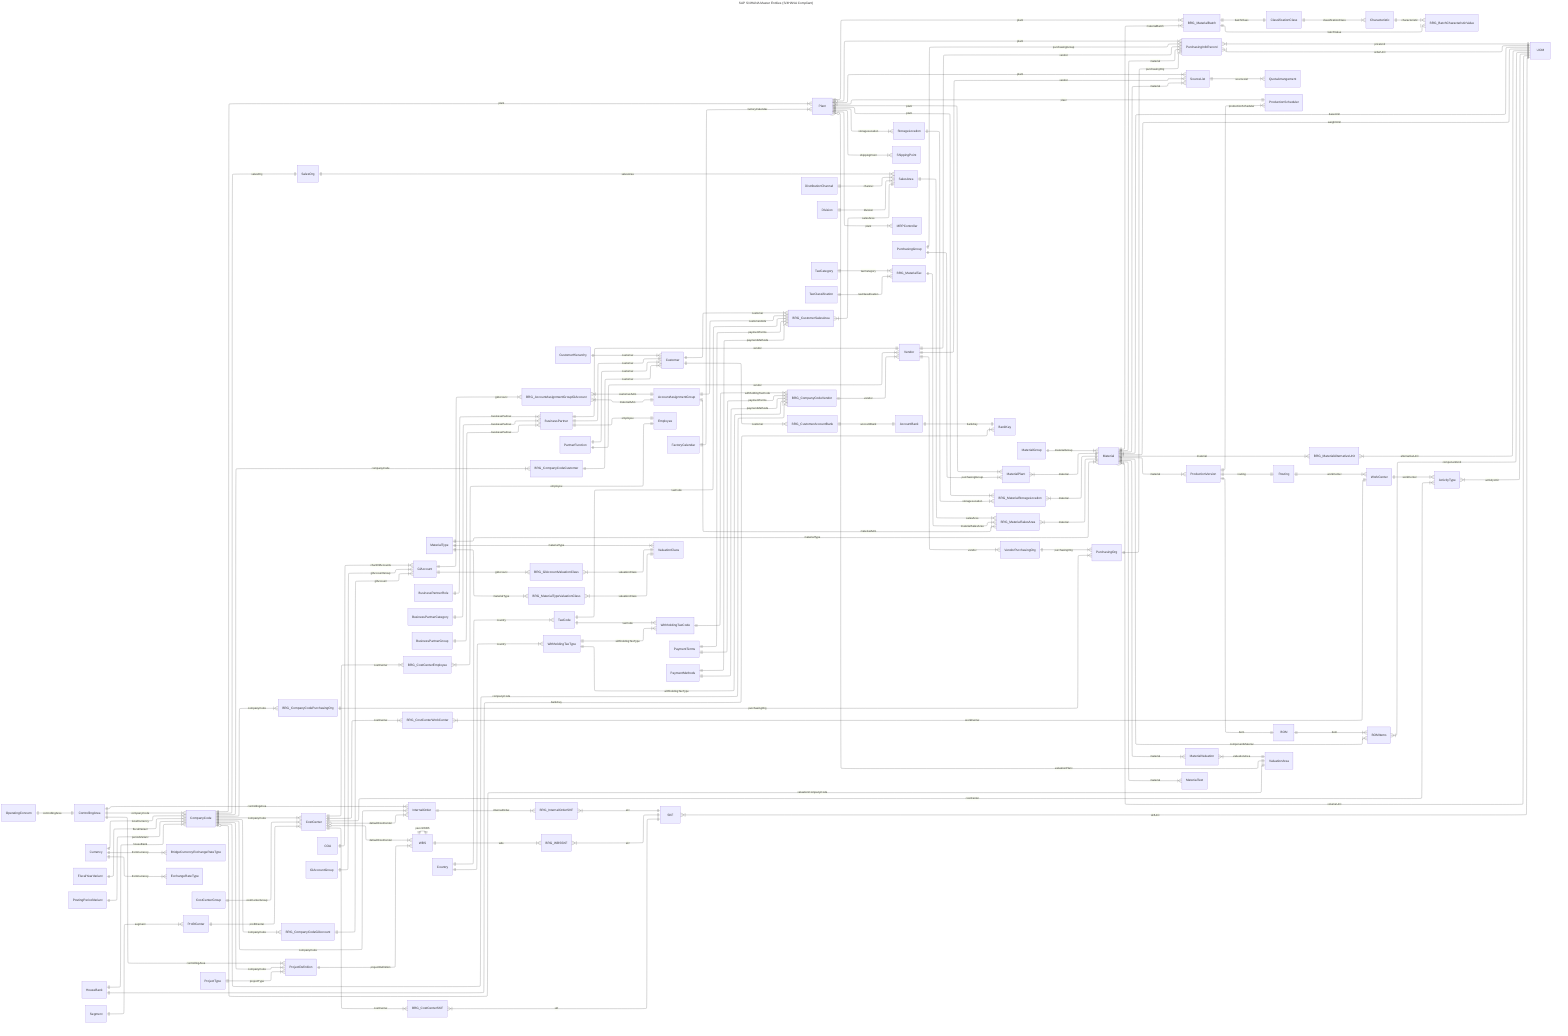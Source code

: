 ---
title: SAP S/4HANA Master Entities (S/4HANA Compliant)
config:
  layout: elk
---
erDiagram
    direction lr

    %% ===== ORGANIZATIONAL STRUCTURE =====
    OperatingConcern ||--|| ControllingArea : "controllingArea"
    ControllingArea ||--|{ CompanyCode : "companyCode"
    CompanyCode ||--|{ Plant : "plant"
    Plant ||--|{ StorageLocation : "storageLocation"
    Plant ||--|{ ShippingPoint : "shippingPoint"

    %% ===== FI CONFIGURATION =====
    Currency ||--|{ CompanyCode : "localCurrency"
    Currency ||--|{ BridgeCurrencyExchangeRateType : "fromCurrency"
    Currency ||--|{ ExchangeRateType : "fromCurrency"
    FiscalYearVariant ||--|{ CompanyCode : "fiscalVariant"
    PostingPeriodVariant ||--|{ CompanyCode : "periodVariant"
    HouseBank ||--|{ CompanyCode : "houseBank"
    HouseBank ||--|{ BankKey : "bankKey"

    %% ===== SALES ORGANIZATION =====
    CompanyCode ||--|| SalesOrg: "salesOrg" 
    SalesOrg ||--|{ SalesArea: "salesArea"
    DistributionChannel ||--|{ SalesArea: "channel"
    Division ||--|{ SalesArea: "division"

    %% ===== MATERIAL MASTER =====
    MaterialType ||--|{ Material : "materialType"
    MaterialGroup ||--|{ Material: "materialGroup"
    Material }|--|| UOM: "baseUnit"
    Material }|--|| UOM: "weightUnit"
    Material }|--|| UOM: "volumeUnit"
    Material ||--|{ BRG_MaterialAlternativeUnit : "material"
    BRG_MaterialAlternativeUnit }|--|| UOM: "alternativeUnit"

    %% ===== MATERIAL PLANT =====
    Plant ||--|{ MaterialPlant: "plant"
    MaterialPlant }|--|| Material: "material"
    Plant ||--|{ MRPController : "plant"  
    PurchasingGroup ||--|{ MaterialPlant: "purchasingGroup"

    %% ===== MATERIAL STORAGE =====
    StorageLocation ||--|{ BRG_MaterialStorageLocation: "storageLocation"
    Plant ||--|{ BRG_MaterialStorageLocation: "plant"
    BRG_MaterialStorageLocation }|--|| Material: "material"

    %% ===== MATERIAL SALES =====
    SalesArea ||--|{ BRG_MaterialSalesArea: "salesArea"
    BRG_MaterialSalesArea }|--|| Material: "material"

    %% ===== CUSTOMER MATERIAL INFO =====
    CustomerHierarchy ||--|{ Customer : "customer"

    %% ===== TAX CONFIGURATION =====
    TaxCategory ||--|{ BRG_MaterialTax: "taxCategory"
    TaxClassification ||--|{ BRG_MaterialTax: "taxClassification"
    BRG_MaterialTax ||--|{ BRG_MaterialSalesArea: "materialSalesArea"
    AccountAssignmentGroup ||--|{ BRG_MaterialSalesArea: "materialAAG"
    AccountAssignmentGroup ||--|{ BRG_CustomerSalesArea: "customerAAG"
    BRG_AccountAssignmentGroupGlAccount }|--|| AccountAssignmentGroup: "materialAAG"
    BRG_AccountAssignmentGroupGlAccount }|--|| AccountAssignmentGroup: "customerAAG"
    GlAccount ||--|{ BRG_AccountAssignmentGroupGlAccount: "glAccount"

    %% ===== MATERIAL CLASSIFICATION =====
    ClassificationClass ||--|{ Characteristic: "classificationClass"
    Material ||--|{ BRG_MaterialBatch: "materialBatch"
    Plant ||--|{ BRG_MaterialBatch: "plant"
    BRG_MaterialBatch ||--|| ClassificationClass: "batchClass"
    BRG_MaterialBatch ||--|{ BRG_BatchCharacteristicValue: "batchValue"
    Characteristic ||--|{ BRG_BatchCharacteristicValue: "characteristic"

    %% ===== PURCHASING =====
    CompanyCode ||--|{ BRG_CompanyCodePurchasingOrg: "companyCode"
    BRG_CompanyCodePurchasingOrg ||--|{ PurchasingOrg: "purchasingOrg"

    %% ===== PURCHASING INFO RECORD =====
    PurchasingOrg ||--|{ PurchasingInfoRecord: "purchasingOrg"
    PurchasingGroup ||--|{ PurchasingInfoRecord: "purchasingGroup"
    Material ||--|{ PurchasingInfoRecord: "material"
    Vendor ||--|{ PurchasingInfoRecord: "vendor"
    Plant |o--|{ PurchasingInfoRecord: "plant"
    PurchasingInfoRecord }|--|| UOM : "priceUnit"
    PurchasingInfoRecord }|--|| UOM : "orderUnit"

    %% ===== SOURCE LIST & QUOTA =====
    Material ||--|{ SourceList : "material"
    Plant ||--|{ SourceList : "plant"
    Vendor ||--|{ SourceList : "vendor"
    SourceList ||--|{ QuotaArrangement : "sourceList"

    %% ===== BUSINESS PARTNER ENHANCED =====
    BusinessPartner ||--|| Customer: "customer"
    BusinessPartner ||--|| Vendor: "vendor"
    BusinessPartner ||--|| Employee: "employee"
    BusinessPartnerRole ||--|{ BusinessPartner : "businessPartner"
    BusinessPartnerCategory ||--|{ BusinessPartner : "businessPartner"
    BusinessPartnerGroup ||--|{ BusinessPartner : "businessPartner"

    %% ===== VENDOR ENHANCED =====
    Vendor ||--|{ VendorPurchasingOrg: "vendor"
    VendorPurchasingOrg ||--|{ PurchasingOrg: "purchasingOrg"
    CompanyCode ||--|{ BRG_CompanyCodeVendor: "companyCode"
    BRG_CompanyCodeVendor ||--|{ Vendor: "vendor"
    PartnerFunction ||--|{ Vendor : "vendor"

    %% ===== CUSTOMER ENHANCED =====
    CompanyCode ||--|{ BRG_CompanyCodeCustomer: "companyCode"
    BRG_CompanyCodeCustomer ||--|{ Customer: "customer"
    Customer ||--|{ BRG_CustomerSalesArea: "customer"
    BRG_CustomerSalesArea }|--|| SalesArea: "salesArea"
    PartnerFunction ||--|{ Customer : "customer"

    %% ===== BANK DETAILS =====
    Customer ||--|{ BRG_CustomerAccountBank: "customer"
    BRG_CustomerAccountBank ||--|| AccountBank: "accountBank"
    AccountBank ||--|| BankKey: "bankKey"

    %% ===== CONTROLLING ENHANCED =====
    CompanyCode ||--|{ CostCenter: "companyCode"
    CostCenterGroup ||--|{ CostCenter: "costCenterGroup"
    Segment ||--|{ ProfitCenter: "segment"
    ProfitCenter ||--|{ CostCenter: "profitCenter"
    CostCenter ||--|{ BRG_CostCenterEmployee: "costCenter"
    BRG_CostCenterEmployee }|--|| Employee: "employee"

    %% ===== ACTIVITY TYPE =====
    CostCenter ||--|{ BRG_CostCenterWorkCenter: "costCenter"
    BRG_CostCenterWorkCenter }|--|| WorkCenter: "workCenter"
    CostCenter ||--|{ ActivityType: "costCenter"
    WorkCenter ||--|{ ActivityType: "workCenter"
    ActivityType }|--|| UOM : "activityUnit"

    %% ===== ACCOUNTING (S/4HANA SIMPLIFIED) =====
    COA ||--|{ GlAccount : "chartOfAccounts"
    GlAccountGroup ||--|{ GlAccount : "glAccountGroup"
    CompanyCode ||--|{ BRG_CompanyCodeGlAccount: "companyCode"
    BRG_CompanyCodeGlAccount ||--|{ GlAccount: "glAccount"
    CompanyCode ||--|{ InternalOrder: "companyCode"
    ControllingArea ||--|{ InternalOrder: "controllingArea"
    CostCenter |o--|{ InternalOrder: "defaultCostCenter"

    %% ===== PRODUCTION ENHANCED =====
    ProductionScheduler ||--|{ Plant : "plant"
    FactoryCalendar ||--|{ Plant : "factoryCalendar"

    %% ===== BOM & ROUTING =====
    Routing ||--|{ WorkCenter : "workCenter"
    Material ||--|{ ProductionVersion: "material"
    ProductionVersion ||--|| Routing: "routing"
    ProductionVersion ||--|| BOM: "bom"
    ProductionVersion ||--|{ ProductionScheduler : "productionScheduler"
    BOM ||--|{ BOMItems: "bom"
    Material ||--|{ BOMItems : "componentMaterial"
    BOMItems }|--|| UOM: "componentUnit"

    %% ===== PROJECT SYSTEM ENHANCED =====
    ProjectType ||--|{ ProjectDefinition : "projectType"
    ControllingArea ||--|{ ProjectDefinition: "controllingArea"
    CompanyCode ||--|{ ProjectDefinition: "companyCode"
    ProjectDefinition ||--|{ WBS: "projectDefinition"
    WBS ||--|| WBS: "parentWBS"
    CostCenter |o--|{ WBS: "defaultCostCenter"

    %% ===== VALUATION =====
    Plant }o--|| ValuationArea: "valuationPlant"
    CompanyCode |o--|| ValuationArea: "valuationCompanyCode"
    MaterialType ||--|{ ValuationClass: "materialType"
    Material ||--|{ MaterialValuation: "material"
    MaterialValuation }|--|| ValuationArea: "valuationArea"
    GlAccount ||--|{ BRG_GlAccountValuationClass: "glAccount"
    BRG_GlAccountValuationClass }|--|| ValuationClass: "valuationClass"
    MaterialType ||--|{ BRG_MaterialTypeValuationClass: "materialType"
    BRG_MaterialTypeValuationClass }|--|| ValuationClass: "valuationClass"

    %% ===== TAX & PAYMENT ENHANCED =====
    Country ||--|{ TaxCode: "country"
    Country ||--|{ WithholdingTaxType: "country"
    TaxCode ||--|{ WithholdingTaxCode: "taxCode"
    WithholdingTaxType ||--|{ WithholdingTaxCode: "withholdingTaxType"
    WithholdingTaxType ||--|{ BRG_CompanyCodeVendor: "withholdingTaxType"
    WithholdingTaxCode ||--|{ BRG_CompanyCodeVendor: "withholdingTaxCode"
    PaymentTerms ||--|{ BRG_CompanyCodeVendor: "paymentTerms"
    PaymentMethods ||--|{ BRG_CompanyCodeVendor: "paymentMethods"
    TaxCode ||--|{ BRG_CustomerSalesArea: "taxCode"
    PaymentTerms ||--|{ BRG_CustomerSalesArea: "paymentTerms"
    PaymentMethods ||--|{ BRG_CustomerSalesArea: "paymentMethods"

    %% ===== SKF ENHANCED =====
    CostCenter ||--|{ BRG_CostCenterSKF: "costCenter"
    BRG_CostCenterSKF }|--|| SKF: "skf"
    InternalOrder ||--|{ BRG_InternalOrderSKF: "internalOrder"
    BRG_InternalOrderSKF }|--|| SKF: "skf"
    WBS ||--|{ BRG_WBSSKF: "wbs"
    BRG_WBSSKF }|--|| SKF: "skf"
    SKF }|--|| UOM: "skfUnit"

    %% ===== TEXT MANAGEMENT =====
    Material ||--|{ MaterialText : "material"